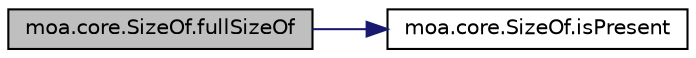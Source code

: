 digraph G
{
  edge [fontname="Helvetica",fontsize="10",labelfontname="Helvetica",labelfontsize="10"];
  node [fontname="Helvetica",fontsize="10",shape=record];
  rankdir=LR;
  Node1 [label="moa.core.SizeOf.fullSizeOf",height=0.2,width=0.4,color="black", fillcolor="grey75", style="filled" fontcolor="black"];
  Node1 -> Node2 [color="midnightblue",fontsize="10",style="solid",fontname="Helvetica"];
  Node2 [label="moa.core.SizeOf.isPresent",height=0.2,width=0.4,color="black", fillcolor="white", style="filled",URL="$classmoa_1_1core_1_1SizeOf.html#a8fb2f57b8c571e9c741e37b0b5dfe68b",tooltip="Checks whteher the agent is present."];
}
